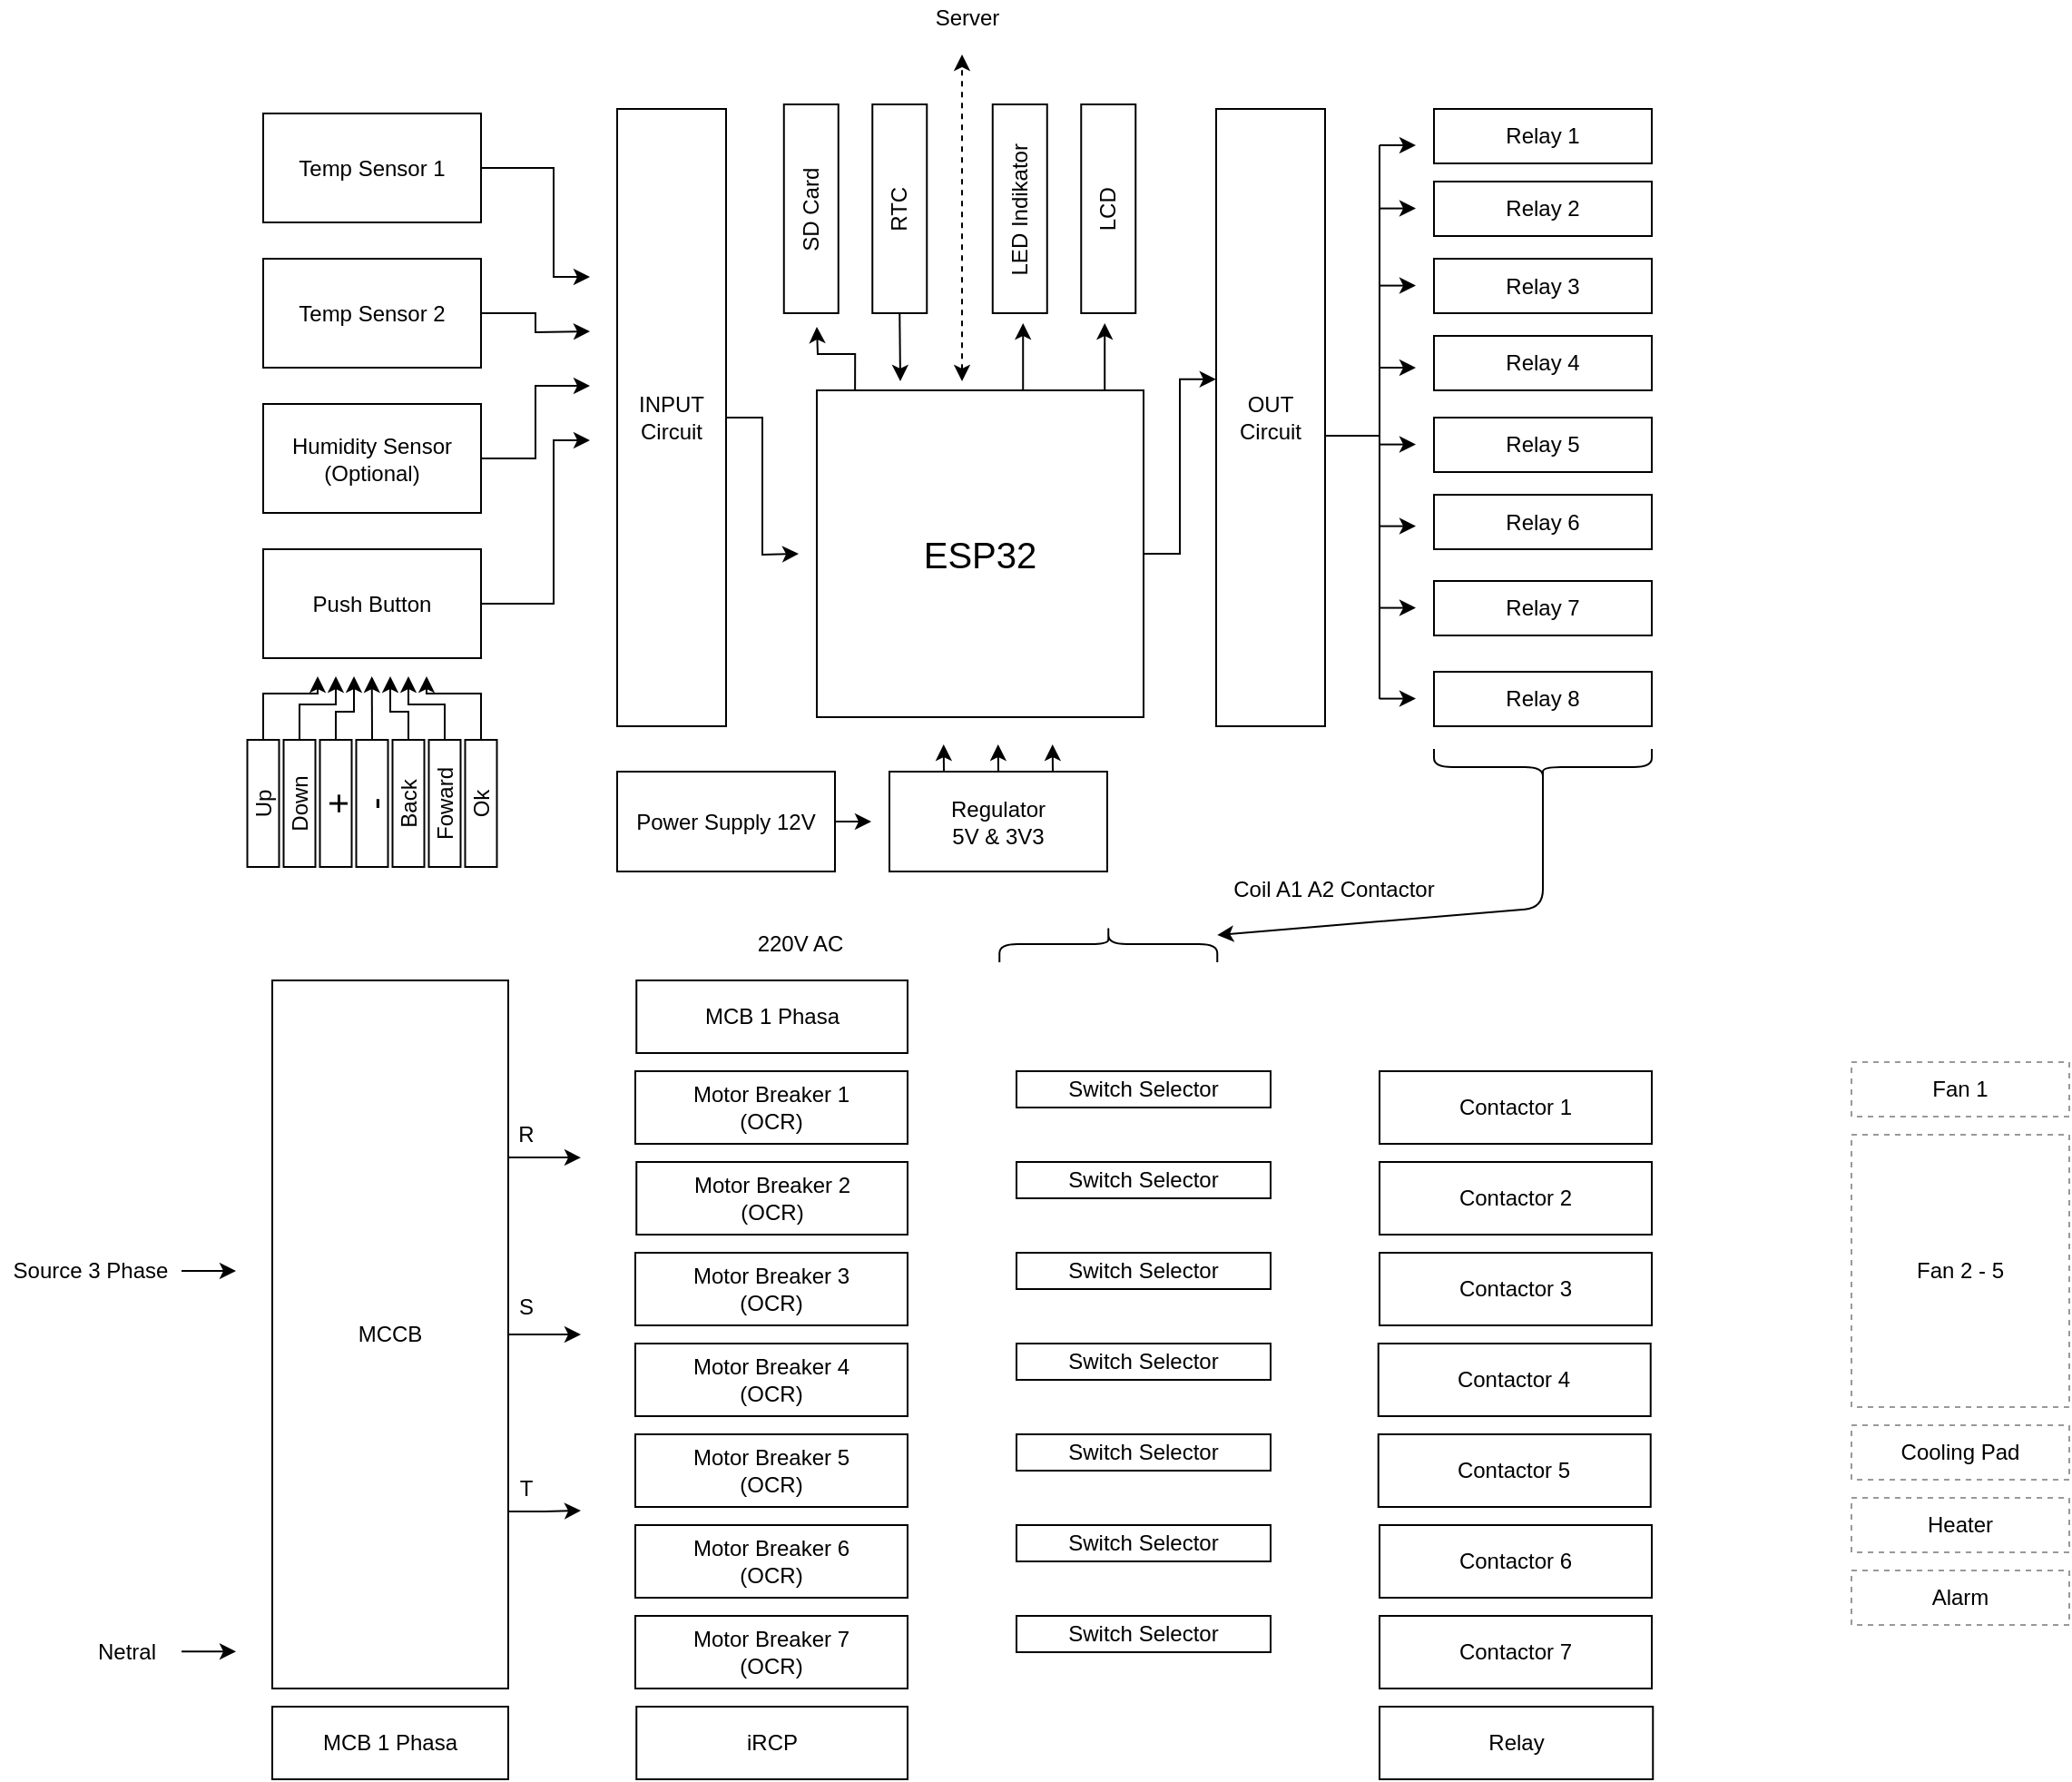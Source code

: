 <mxfile version="14.1.1" type="github">
  <diagram id="2PJkBT4ptk_el_u-jBm4" name="Page-1">
    <mxGraphModel dx="1382" dy="1563" grid="1" gridSize="10" guides="1" tooltips="1" connect="1" arrows="1" fold="1" page="1" pageScale="1" pageWidth="850" pageHeight="1100" math="0" shadow="0">
      <root>
        <mxCell id="0" />
        <mxCell id="1" parent="0" />
        <mxCell id="EQt62Dbtj5ZlUHY3P4BF-132" style="edgeStyle=orthogonalEdgeStyle;rounded=0;orthogonalLoop=1;jettySize=auto;html=1;exitX=1;exitY=0.5;exitDx=0;exitDy=0;entryX=-0.002;entryY=0.438;entryDx=0;entryDy=0;entryPerimeter=0;" parent="1" source="EQt62Dbtj5ZlUHY3P4BF-3" target="EQt62Dbtj5ZlUHY3P4BF-4" edge="1">
          <mxGeometry relative="1" as="geometry" />
        </mxCell>
        <mxCell id="EQt62Dbtj5ZlUHY3P4BF-3" value="&lt;font style=&quot;font-size: 20px&quot;&gt;ESP32&lt;/font&gt;" style="whiteSpace=wrap;html=1;aspect=fixed;" parent="1" vertex="1">
          <mxGeometry x="350" y="195" width="180" height="180" as="geometry" />
        </mxCell>
        <mxCell id="EQt62Dbtj5ZlUHY3P4BF-4" value="&lt;div&gt;OUT&lt;/div&gt;Circuit" style="rounded=0;whiteSpace=wrap;html=1;" parent="1" vertex="1">
          <mxGeometry x="570" y="40" width="60" height="340" as="geometry" />
        </mxCell>
        <mxCell id="EQt62Dbtj5ZlUHY3P4BF-5" style="edgeStyle=orthogonalEdgeStyle;rounded=0;orthogonalLoop=1;jettySize=auto;html=1;exitX=1;exitY=0.5;exitDx=0;exitDy=0;" parent="1" source="EQt62Dbtj5ZlUHY3P4BF-6" edge="1">
          <mxGeometry relative="1" as="geometry">
            <mxPoint x="340" y="285" as="targetPoint" />
          </mxGeometry>
        </mxCell>
        <mxCell id="EQt62Dbtj5ZlUHY3P4BF-6" value="&lt;div&gt;INPUT&lt;br&gt;&lt;/div&gt;Circuit" style="rounded=0;whiteSpace=wrap;html=1;" parent="1" vertex="1">
          <mxGeometry x="240" y="40" width="60" height="340" as="geometry" />
        </mxCell>
        <mxCell id="EQt62Dbtj5ZlUHY3P4BF-7" style="edgeStyle=orthogonalEdgeStyle;rounded=0;orthogonalLoop=1;jettySize=auto;html=1;exitX=1;exitY=0.5;exitDx=0;exitDy=0;" parent="1" source="EQt62Dbtj5ZlUHY3P4BF-8" edge="1">
          <mxGeometry relative="1" as="geometry">
            <mxPoint x="225" y="132.5" as="targetPoint" />
            <Array as="points">
              <mxPoint x="205" y="72.5" />
              <mxPoint x="205" y="132.5" />
            </Array>
          </mxGeometry>
        </mxCell>
        <mxCell id="EQt62Dbtj5ZlUHY3P4BF-8" value="Temp Sensor 1" style="rounded=0;whiteSpace=wrap;html=1;" parent="1" vertex="1">
          <mxGeometry x="45" y="42.5" width="120" height="60" as="geometry" />
        </mxCell>
        <mxCell id="EQt62Dbtj5ZlUHY3P4BF-9" style="edgeStyle=orthogonalEdgeStyle;rounded=0;orthogonalLoop=1;jettySize=auto;html=1;exitX=1;exitY=0.5;exitDx=0;exitDy=0;" parent="1" source="EQt62Dbtj5ZlUHY3P4BF-10" edge="1">
          <mxGeometry relative="1" as="geometry">
            <mxPoint x="225" y="162.5" as="targetPoint" />
          </mxGeometry>
        </mxCell>
        <mxCell id="EQt62Dbtj5ZlUHY3P4BF-10" value="Temp Sensor 2" style="rounded=0;whiteSpace=wrap;html=1;" parent="1" vertex="1">
          <mxGeometry x="45" y="122.5" width="120" height="60" as="geometry" />
        </mxCell>
        <mxCell id="EQt62Dbtj5ZlUHY3P4BF-11" style="edgeStyle=orthogonalEdgeStyle;rounded=0;orthogonalLoop=1;jettySize=auto;html=1;exitX=1;exitY=0.5;exitDx=0;exitDy=0;" parent="1" source="EQt62Dbtj5ZlUHY3P4BF-12" edge="1">
          <mxGeometry relative="1" as="geometry">
            <mxPoint x="225" y="192.5" as="targetPoint" />
            <Array as="points">
              <mxPoint x="195" y="232.5" />
              <mxPoint x="195" y="192.5" />
              <mxPoint x="225" y="192.5" />
            </Array>
          </mxGeometry>
        </mxCell>
        <mxCell id="EQt62Dbtj5ZlUHY3P4BF-12" value="&lt;div&gt;Humidity Sensor&lt;/div&gt;(Optional)" style="rounded=0;whiteSpace=wrap;html=1;" parent="1" vertex="1">
          <mxGeometry x="45" y="202.5" width="120" height="60" as="geometry" />
        </mxCell>
        <mxCell id="EQt62Dbtj5ZlUHY3P4BF-13" style="edgeStyle=orthogonalEdgeStyle;rounded=0;orthogonalLoop=1;jettySize=auto;html=1;exitX=1;exitY=0.5;exitDx=0;exitDy=0;" parent="1" source="EQt62Dbtj5ZlUHY3P4BF-14" edge="1">
          <mxGeometry relative="1" as="geometry">
            <mxPoint x="225" y="222.5" as="targetPoint" />
            <Array as="points">
              <mxPoint x="205" y="312.5" />
              <mxPoint x="205" y="222.5" />
              <mxPoint x="225" y="222.5" />
            </Array>
          </mxGeometry>
        </mxCell>
        <mxCell id="EQt62Dbtj5ZlUHY3P4BF-14" value="Push Button" style="rounded=0;whiteSpace=wrap;html=1;" parent="1" vertex="1">
          <mxGeometry x="45" y="282.5" width="120" height="60" as="geometry" />
        </mxCell>
        <mxCell id="EQt62Dbtj5ZlUHY3P4BF-15" style="edgeStyle=orthogonalEdgeStyle;rounded=0;orthogonalLoop=1;jettySize=auto;html=1;exitX=1;exitY=0.5;exitDx=0;exitDy=0;" parent="1" source="EQt62Dbtj5ZlUHY3P4BF-16" edge="1">
          <mxGeometry relative="1" as="geometry">
            <mxPoint x="75" y="352.5" as="targetPoint" />
            <Array as="points">
              <mxPoint x="45" y="362" />
              <mxPoint x="75" y="362" />
            </Array>
          </mxGeometry>
        </mxCell>
        <mxCell id="EQt62Dbtj5ZlUHY3P4BF-16" value="Up" style="rounded=0;whiteSpace=wrap;html=1;rotation=-90;" parent="1" vertex="1">
          <mxGeometry x="10" y="413.75" width="70" height="17.5" as="geometry" />
        </mxCell>
        <mxCell id="EQt62Dbtj5ZlUHY3P4BF-17" style="edgeStyle=orthogonalEdgeStyle;rounded=0;orthogonalLoop=1;jettySize=auto;html=1;exitX=1;exitY=0.5;exitDx=0;exitDy=0;" parent="1" source="EQt62Dbtj5ZlUHY3P4BF-18" edge="1">
          <mxGeometry relative="1" as="geometry">
            <mxPoint x="85" y="352.5" as="targetPoint" />
            <Array as="points">
              <mxPoint x="65" y="368" />
              <mxPoint x="85" y="368" />
            </Array>
          </mxGeometry>
        </mxCell>
        <mxCell id="EQt62Dbtj5ZlUHY3P4BF-18" value="Down" style="rounded=0;whiteSpace=wrap;html=1;rotation=-90;" parent="1" vertex="1">
          <mxGeometry x="30" y="413.75" width="70" height="17.5" as="geometry" />
        </mxCell>
        <mxCell id="EQt62Dbtj5ZlUHY3P4BF-19" style="edgeStyle=orthogonalEdgeStyle;rounded=0;orthogonalLoop=1;jettySize=auto;html=1;exitX=1;exitY=0.5;exitDx=0;exitDy=0;" parent="1" source="EQt62Dbtj5ZlUHY3P4BF-20" edge="1">
          <mxGeometry relative="1" as="geometry">
            <mxPoint x="95" y="352.5" as="targetPoint" />
            <Array as="points">
              <mxPoint x="85" y="372" />
              <mxPoint x="95" y="372" />
            </Array>
          </mxGeometry>
        </mxCell>
        <mxCell id="EQt62Dbtj5ZlUHY3P4BF-20" value="&lt;font style=&quot;font-size: 20px&quot;&gt;+&lt;/font&gt;" style="rounded=0;whiteSpace=wrap;html=1;rotation=-90;" parent="1" vertex="1">
          <mxGeometry x="50" y="413.75" width="70" height="17.5" as="geometry" />
        </mxCell>
        <mxCell id="EQt62Dbtj5ZlUHY3P4BF-21" style="edgeStyle=orthogonalEdgeStyle;rounded=0;orthogonalLoop=1;jettySize=auto;html=1;exitX=1;exitY=0.5;exitDx=0;exitDy=0;" parent="1" source="EQt62Dbtj5ZlUHY3P4BF-22" edge="1">
          <mxGeometry relative="1" as="geometry">
            <mxPoint x="104.857" y="352.5" as="targetPoint" />
          </mxGeometry>
        </mxCell>
        <mxCell id="EQt62Dbtj5ZlUHY3P4BF-22" value="&lt;font style=&quot;font-size: 20px&quot;&gt;-&lt;/font&gt;" style="rounded=0;whiteSpace=wrap;html=1;rotation=-90;" parent="1" vertex="1">
          <mxGeometry x="70" y="413.75" width="70" height="17.5" as="geometry" />
        </mxCell>
        <mxCell id="EQt62Dbtj5ZlUHY3P4BF-23" style="edgeStyle=orthogonalEdgeStyle;rounded=0;orthogonalLoop=1;jettySize=auto;html=1;exitX=1;exitY=0.5;exitDx=0;exitDy=0;" parent="1" source="EQt62Dbtj5ZlUHY3P4BF-24" edge="1">
          <mxGeometry relative="1" as="geometry">
            <mxPoint x="115" y="352.5" as="targetPoint" />
            <Array as="points">
              <mxPoint x="125" y="372" />
              <mxPoint x="115" y="372" />
            </Array>
          </mxGeometry>
        </mxCell>
        <mxCell id="EQt62Dbtj5ZlUHY3P4BF-24" value="Back" style="rounded=0;whiteSpace=wrap;html=1;rotation=-90;" parent="1" vertex="1">
          <mxGeometry x="90" y="413.75" width="70" height="17.5" as="geometry" />
        </mxCell>
        <mxCell id="EQt62Dbtj5ZlUHY3P4BF-25" style="edgeStyle=orthogonalEdgeStyle;rounded=0;orthogonalLoop=1;jettySize=auto;html=1;exitX=1;exitY=0.5;exitDx=0;exitDy=0;" parent="1" source="EQt62Dbtj5ZlUHY3P4BF-26" edge="1">
          <mxGeometry relative="1" as="geometry">
            <mxPoint x="125" y="352.5" as="targetPoint" />
            <Array as="points">
              <mxPoint x="145" y="368" />
              <mxPoint x="125" y="368" />
            </Array>
          </mxGeometry>
        </mxCell>
        <mxCell id="EQt62Dbtj5ZlUHY3P4BF-26" value="Foward" style="rounded=0;whiteSpace=wrap;html=1;rotation=-90;" parent="1" vertex="1">
          <mxGeometry x="110" y="413.75" width="70" height="17.5" as="geometry" />
        </mxCell>
        <mxCell id="KyVM4W5usUBt5mMvMi2F-4" style="edgeStyle=orthogonalEdgeStyle;rounded=0;orthogonalLoop=1;jettySize=auto;html=1;exitX=0.25;exitY=0;exitDx=0;exitDy=0;" edge="1" parent="1" source="EQt62Dbtj5ZlUHY3P4BF-30">
          <mxGeometry relative="1" as="geometry">
            <mxPoint x="419.857" y="390" as="targetPoint" />
          </mxGeometry>
        </mxCell>
        <mxCell id="KyVM4W5usUBt5mMvMi2F-5" style="edgeStyle=orthogonalEdgeStyle;rounded=0;orthogonalLoop=1;jettySize=auto;html=1;exitX=0.5;exitY=0;exitDx=0;exitDy=0;" edge="1" parent="1" source="EQt62Dbtj5ZlUHY3P4BF-30">
          <mxGeometry relative="1" as="geometry">
            <mxPoint x="449.857" y="390" as="targetPoint" />
          </mxGeometry>
        </mxCell>
        <mxCell id="KyVM4W5usUBt5mMvMi2F-6" style="edgeStyle=orthogonalEdgeStyle;rounded=0;orthogonalLoop=1;jettySize=auto;html=1;exitX=0.75;exitY=0;exitDx=0;exitDy=0;" edge="1" parent="1" source="EQt62Dbtj5ZlUHY3P4BF-30">
          <mxGeometry relative="1" as="geometry">
            <mxPoint x="479.857" y="390" as="targetPoint" />
          </mxGeometry>
        </mxCell>
        <mxCell id="EQt62Dbtj5ZlUHY3P4BF-30" value="&lt;div&gt;Regulator&lt;/div&gt;&lt;div&gt;5V &amp;amp; 3V3&lt;br&gt;&lt;/div&gt;" style="rounded=0;whiteSpace=wrap;html=1;" parent="1" vertex="1">
          <mxGeometry x="390" y="405" width="120" height="55" as="geometry" />
        </mxCell>
        <mxCell id="KyVM4W5usUBt5mMvMi2F-3" style="edgeStyle=orthogonalEdgeStyle;rounded=0;orthogonalLoop=1;jettySize=auto;html=1;exitX=1;exitY=0.5;exitDx=0;exitDy=0;" edge="1" parent="1" source="EQt62Dbtj5ZlUHY3P4BF-32">
          <mxGeometry relative="1" as="geometry">
            <mxPoint x="380" y="432.571" as="targetPoint" />
          </mxGeometry>
        </mxCell>
        <mxCell id="EQt62Dbtj5ZlUHY3P4BF-32" value="Power Supply 12V" style="rounded=0;whiteSpace=wrap;html=1;" parent="1" vertex="1">
          <mxGeometry x="240" y="405" width="120" height="55" as="geometry" />
        </mxCell>
        <mxCell id="EQt62Dbtj5ZlUHY3P4BF-34" value="Relay 1" style="rounded=0;whiteSpace=wrap;html=1;" parent="1" vertex="1">
          <mxGeometry x="690" y="40" width="120" height="30" as="geometry" />
        </mxCell>
        <mxCell id="EQt62Dbtj5ZlUHY3P4BF-36" value="Relay 2" style="rounded=0;whiteSpace=wrap;html=1;" parent="1" vertex="1">
          <mxGeometry x="690" y="80" width="120" height="30" as="geometry" />
        </mxCell>
        <mxCell id="EQt62Dbtj5ZlUHY3P4BF-38" value="Relay 3" style="rounded=0;whiteSpace=wrap;html=1;" parent="1" vertex="1">
          <mxGeometry x="690" y="122.5" width="120" height="30" as="geometry" />
        </mxCell>
        <mxCell id="EQt62Dbtj5ZlUHY3P4BF-40" value="Relay 4" style="rounded=0;whiteSpace=wrap;html=1;" parent="1" vertex="1">
          <mxGeometry x="690" y="165" width="120" height="30" as="geometry" />
        </mxCell>
        <mxCell id="EQt62Dbtj5ZlUHY3P4BF-42" value="Relay 5" style="rounded=0;whiteSpace=wrap;html=1;" parent="1" vertex="1">
          <mxGeometry x="690" y="210" width="120" height="30" as="geometry" />
        </mxCell>
        <mxCell id="EQt62Dbtj5ZlUHY3P4BF-44" value="Relay 6" style="rounded=0;whiteSpace=wrap;html=1;" parent="1" vertex="1">
          <mxGeometry x="690" y="252.5" width="120" height="30" as="geometry" />
        </mxCell>
        <mxCell id="EQt62Dbtj5ZlUHY3P4BF-46" value="Relay 7" style="rounded=0;whiteSpace=wrap;html=1;" parent="1" vertex="1">
          <mxGeometry x="690" y="300" width="120" height="30" as="geometry" />
        </mxCell>
        <mxCell id="EQt62Dbtj5ZlUHY3P4BF-48" value="Relay 8" style="rounded=0;whiteSpace=wrap;html=1;" parent="1" vertex="1">
          <mxGeometry x="690" y="350" width="120" height="30" as="geometry" />
        </mxCell>
        <mxCell id="EQt62Dbtj5ZlUHY3P4BF-51" value="&lt;div&gt;Fan 2 - 5&lt;br&gt;&lt;/div&gt;" style="rounded=0;whiteSpace=wrap;html=1;dashed=1;opacity=40;" parent="1" vertex="1">
          <mxGeometry x="920" y="605" width="120" height="150" as="geometry" />
        </mxCell>
        <mxCell id="EQt62Dbtj5ZlUHY3P4BF-52" value="Cooling Pad" style="rounded=0;whiteSpace=wrap;html=1;dashed=1;opacity=40;" parent="1" vertex="1">
          <mxGeometry x="920" y="765" width="120" height="30" as="geometry" />
        </mxCell>
        <mxCell id="EQt62Dbtj5ZlUHY3P4BF-53" value="Heater" style="rounded=0;whiteSpace=wrap;html=1;dashed=1;opacity=40;" parent="1" vertex="1">
          <mxGeometry x="920" y="805" width="120" height="30" as="geometry" />
        </mxCell>
        <mxCell id="EQt62Dbtj5ZlUHY3P4BF-54" value="Alarm" style="rounded=0;whiteSpace=wrap;html=1;dashed=1;opacity=40;" parent="1" vertex="1">
          <mxGeometry x="920" y="845" width="120" height="30" as="geometry" />
        </mxCell>
        <mxCell id="EQt62Dbtj5ZlUHY3P4BF-56" style="edgeStyle=orthogonalEdgeStyle;rounded=0;orthogonalLoop=1;jettySize=auto;html=1;exitX=1;exitY=0.5;exitDx=0;exitDy=0;" parent="1" source="EQt62Dbtj5ZlUHY3P4BF-57" edge="1">
          <mxGeometry relative="1" as="geometry">
            <mxPoint x="135" y="352.5" as="targetPoint" />
            <Array as="points">
              <mxPoint x="165" y="362" />
              <mxPoint x="135" y="362" />
            </Array>
          </mxGeometry>
        </mxCell>
        <mxCell id="EQt62Dbtj5ZlUHY3P4BF-57" value="Ok" style="rounded=0;whiteSpace=wrap;html=1;rotation=-90;" parent="1" vertex="1">
          <mxGeometry x="130" y="413.75" width="70" height="17.5" as="geometry" />
        </mxCell>
        <mxCell id="EQt62Dbtj5ZlUHY3P4BF-58" value="LCD" style="rounded=0;whiteSpace=wrap;html=1;rotation=-90;" parent="1" vertex="1">
          <mxGeometry x="453.13" y="80" width="115" height="30" as="geometry" />
        </mxCell>
        <mxCell id="EQt62Dbtj5ZlUHY3P4BF-59" value="LED Indikator" style="rounded=0;whiteSpace=wrap;html=1;rotation=-90;" parent="1" vertex="1">
          <mxGeometry x="404.38" y="80" width="115" height="30" as="geometry" />
        </mxCell>
        <mxCell id="EQt62Dbtj5ZlUHY3P4BF-61" style="edgeStyle=orthogonalEdgeStyle;rounded=0;orthogonalLoop=1;jettySize=auto;html=1;exitX=0;exitY=0.5;exitDx=0;exitDy=0;" parent="1" source="EQt62Dbtj5ZlUHY3P4BF-62" edge="1">
          <mxGeometry relative="1" as="geometry">
            <mxPoint x="396" y="190" as="targetPoint" />
          </mxGeometry>
        </mxCell>
        <mxCell id="EQt62Dbtj5ZlUHY3P4BF-62" value="RTC" style="rounded=0;whiteSpace=wrap;html=1;rotation=-90;" parent="1" vertex="1">
          <mxGeometry x="338.13" y="80" width="115" height="30" as="geometry" />
        </mxCell>
        <mxCell id="EQt62Dbtj5ZlUHY3P4BF-63" value="" style="endArrow=classic;startArrow=classic;html=1;dashed=1;" parent="1" edge="1">
          <mxGeometry width="50" height="50" relative="1" as="geometry">
            <mxPoint x="430" y="190" as="sourcePoint" />
            <mxPoint x="430" y="10" as="targetPoint" />
          </mxGeometry>
        </mxCell>
        <mxCell id="EQt62Dbtj5ZlUHY3P4BF-64" value="" style="endArrow=classic;html=1;" parent="1" edge="1">
          <mxGeometry width="50" height="50" relative="1" as="geometry">
            <mxPoint x="463.61" y="195" as="sourcePoint" />
            <mxPoint x="463.61" y="158" as="targetPoint" />
          </mxGeometry>
        </mxCell>
        <mxCell id="EQt62Dbtj5ZlUHY3P4BF-65" value="" style="endArrow=classic;html=1;" parent="1" edge="1">
          <mxGeometry width="50" height="50" relative="1" as="geometry">
            <mxPoint x="508.61" y="195" as="sourcePoint" />
            <mxPoint x="508.61" y="158" as="targetPoint" />
          </mxGeometry>
        </mxCell>
        <mxCell id="EQt62Dbtj5ZlUHY3P4BF-66" value="Fan 1" style="rounded=0;whiteSpace=wrap;html=1;dashed=1;opacity=40;" parent="1" vertex="1">
          <mxGeometry x="920" y="565" width="120" height="30" as="geometry" />
        </mxCell>
        <mxCell id="EQt62Dbtj5ZlUHY3P4BF-67" value="" style="endArrow=classic;html=1;" parent="1" edge="1">
          <mxGeometry width="50" height="50" relative="1" as="geometry">
            <mxPoint x="660" y="60.0" as="sourcePoint" />
            <mxPoint x="680" y="60.0" as="targetPoint" />
          </mxGeometry>
        </mxCell>
        <mxCell id="EQt62Dbtj5ZlUHY3P4BF-68" value="" style="endArrow=classic;html=1;" parent="1" edge="1">
          <mxGeometry width="50" height="50" relative="1" as="geometry">
            <mxPoint x="660" y="94.8" as="sourcePoint" />
            <mxPoint x="680" y="94.8" as="targetPoint" />
          </mxGeometry>
        </mxCell>
        <mxCell id="EQt62Dbtj5ZlUHY3P4BF-69" value="" style="endArrow=classic;html=1;" parent="1" edge="1">
          <mxGeometry width="50" height="50" relative="1" as="geometry">
            <mxPoint x="660" y="137.3" as="sourcePoint" />
            <mxPoint x="680" y="137.3" as="targetPoint" />
          </mxGeometry>
        </mxCell>
        <mxCell id="EQt62Dbtj5ZlUHY3P4BF-70" value="" style="endArrow=classic;html=1;" parent="1" edge="1">
          <mxGeometry width="50" height="50" relative="1" as="geometry">
            <mxPoint x="660" y="182.5" as="sourcePoint" />
            <mxPoint x="680" y="182.5" as="targetPoint" />
          </mxGeometry>
        </mxCell>
        <mxCell id="EQt62Dbtj5ZlUHY3P4BF-71" value="" style="endArrow=classic;html=1;" parent="1" edge="1">
          <mxGeometry width="50" height="50" relative="1" as="geometry">
            <mxPoint x="660" y="224.8" as="sourcePoint" />
            <mxPoint x="680" y="224.8" as="targetPoint" />
          </mxGeometry>
        </mxCell>
        <mxCell id="EQt62Dbtj5ZlUHY3P4BF-72" value="" style="endArrow=classic;html=1;" parent="1" edge="1">
          <mxGeometry width="50" height="50" relative="1" as="geometry">
            <mxPoint x="660" y="269.8" as="sourcePoint" />
            <mxPoint x="680" y="269.8" as="targetPoint" />
          </mxGeometry>
        </mxCell>
        <mxCell id="EQt62Dbtj5ZlUHY3P4BF-73" value="" style="endArrow=classic;html=1;" parent="1" edge="1">
          <mxGeometry width="50" height="50" relative="1" as="geometry">
            <mxPoint x="660" y="314.8" as="sourcePoint" />
            <mxPoint x="680" y="314.8" as="targetPoint" />
          </mxGeometry>
        </mxCell>
        <mxCell id="EQt62Dbtj5ZlUHY3P4BF-74" value="" style="endArrow=classic;html=1;" parent="1" edge="1">
          <mxGeometry width="50" height="50" relative="1" as="geometry">
            <mxPoint x="660" y="364.8" as="sourcePoint" />
            <mxPoint x="680" y="364.8" as="targetPoint" />
          </mxGeometry>
        </mxCell>
        <mxCell id="EQt62Dbtj5ZlUHY3P4BF-76" value="" style="endArrow=none;html=1;" parent="1" edge="1">
          <mxGeometry width="50" height="50" relative="1" as="geometry">
            <mxPoint x="660" y="365" as="sourcePoint" />
            <mxPoint x="660" y="60" as="targetPoint" />
          </mxGeometry>
        </mxCell>
        <mxCell id="EQt62Dbtj5ZlUHY3P4BF-77" value="" style="endArrow=none;html=1;" parent="1" edge="1">
          <mxGeometry width="50" height="50" relative="1" as="geometry">
            <mxPoint x="630" y="220" as="sourcePoint" />
            <mxPoint x="660" y="220" as="targetPoint" />
          </mxGeometry>
        </mxCell>
        <mxCell id="EQt62Dbtj5ZlUHY3P4BF-94" value="SD Card" style="rounded=0;whiteSpace=wrap;html=1;rotation=-90;" parent="1" vertex="1">
          <mxGeometry x="289.38" y="80" width="115" height="30" as="geometry" />
        </mxCell>
        <mxCell id="EQt62Dbtj5ZlUHY3P4BF-96" style="edgeStyle=orthogonalEdgeStyle;rounded=0;orthogonalLoop=1;jettySize=auto;html=1;exitX=0.5;exitY=1;exitDx=0;exitDy=0;" parent="1" source="EQt62Dbtj5ZlUHY3P4BF-30" target="EQt62Dbtj5ZlUHY3P4BF-30" edge="1">
          <mxGeometry relative="1" as="geometry" />
        </mxCell>
        <mxCell id="EQt62Dbtj5ZlUHY3P4BF-101" value="&lt;div&gt;Motor Breaker 1&lt;br&gt;&lt;/div&gt;&lt;div&gt;(OCR)&lt;br&gt;&lt;/div&gt;" style="rounded=0;whiteSpace=wrap;html=1;strokeWidth=1;fillColor=none;" parent="1" vertex="1">
          <mxGeometry x="250" y="570" width="150" height="40" as="geometry" />
        </mxCell>
        <mxCell id="EQt62Dbtj5ZlUHY3P4BF-119" style="edgeStyle=orthogonalEdgeStyle;rounded=0;orthogonalLoop=1;jettySize=auto;html=1;exitX=1;exitY=0.75;exitDx=0;exitDy=0;" parent="1" source="EQt62Dbtj5ZlUHY3P4BF-104" edge="1">
          <mxGeometry relative="1" as="geometry">
            <mxPoint x="220" y="812" as="targetPoint" />
            <Array as="points">
              <mxPoint x="200" y="812" />
              <mxPoint x="220" y="812" />
            </Array>
          </mxGeometry>
        </mxCell>
        <mxCell id="KyVM4W5usUBt5mMvMi2F-42" style="edgeStyle=orthogonalEdgeStyle;rounded=0;orthogonalLoop=1;jettySize=auto;html=1;exitX=1;exitY=0.5;exitDx=0;exitDy=0;" edge="1" parent="1" source="EQt62Dbtj5ZlUHY3P4BF-104">
          <mxGeometry relative="1" as="geometry">
            <mxPoint x="220" y="715" as="targetPoint" />
            <Array as="points">
              <mxPoint x="220" y="715" />
            </Array>
          </mxGeometry>
        </mxCell>
        <mxCell id="KyVM4W5usUBt5mMvMi2F-43" style="edgeStyle=orthogonalEdgeStyle;rounded=0;orthogonalLoop=1;jettySize=auto;html=1;exitX=1;exitY=0.25;exitDx=0;exitDy=0;" edge="1" parent="1" source="EQt62Dbtj5ZlUHY3P4BF-104">
          <mxGeometry relative="1" as="geometry">
            <mxPoint x="220" y="617.563" as="targetPoint" />
          </mxGeometry>
        </mxCell>
        <mxCell id="EQt62Dbtj5ZlUHY3P4BF-104" value="MCCB" style="rounded=0;whiteSpace=wrap;html=1;strokeWidth=1;fillColor=none;" parent="1" vertex="1">
          <mxGeometry x="50" y="520" width="130" height="390" as="geometry" />
        </mxCell>
        <mxCell id="EQt62Dbtj5ZlUHY3P4BF-120" value="R" style="text;html=1;strokeColor=none;fillColor=none;align=center;verticalAlign=middle;whiteSpace=wrap;rounded=0;" parent="1" vertex="1">
          <mxGeometry x="170" y="595" width="40" height="20" as="geometry" />
        </mxCell>
        <mxCell id="EQt62Dbtj5ZlUHY3P4BF-122" value="S" style="text;html=1;strokeColor=none;fillColor=none;align=center;verticalAlign=middle;whiteSpace=wrap;rounded=0;" parent="1" vertex="1">
          <mxGeometry x="170" y="690" width="40" height="20" as="geometry" />
        </mxCell>
        <mxCell id="EQt62Dbtj5ZlUHY3P4BF-123" value="T" style="text;html=1;strokeColor=none;fillColor=none;align=center;verticalAlign=middle;whiteSpace=wrap;rounded=0;" parent="1" vertex="1">
          <mxGeometry x="170" y="790" width="40" height="20" as="geometry" />
        </mxCell>
        <mxCell id="EQt62Dbtj5ZlUHY3P4BF-124" value="&lt;div&gt;Contactor 1&lt;br&gt;&lt;/div&gt;" style="rounded=0;whiteSpace=wrap;html=1;strokeWidth=1;fillColor=none;" parent="1" vertex="1">
          <mxGeometry x="660" y="570" width="150" height="40" as="geometry" />
        </mxCell>
        <mxCell id="EQt62Dbtj5ZlUHY3P4BF-125" value="&lt;div&gt;Contactor 2&lt;br&gt;&lt;/div&gt;" style="rounded=0;whiteSpace=wrap;html=1;strokeWidth=1;fillColor=none;" parent="1" vertex="1">
          <mxGeometry x="660" y="620" width="150" height="40" as="geometry" />
        </mxCell>
        <mxCell id="EQt62Dbtj5ZlUHY3P4BF-126" value="&lt;div&gt;Contactor 3&lt;br&gt;&lt;/div&gt;" style="rounded=0;whiteSpace=wrap;html=1;strokeWidth=1;fillColor=none;" parent="1" vertex="1">
          <mxGeometry x="660" y="670" width="150" height="40" as="geometry" />
        </mxCell>
        <mxCell id="EQt62Dbtj5ZlUHY3P4BF-127" value="&lt;div&gt;Contactor 4&lt;br&gt;&lt;/div&gt;" style="rounded=0;whiteSpace=wrap;html=1;strokeWidth=1;fillColor=none;" parent="1" vertex="1">
          <mxGeometry x="659.37" y="720" width="150" height="40" as="geometry" />
        </mxCell>
        <mxCell id="EQt62Dbtj5ZlUHY3P4BF-128" value="&lt;div&gt;Contactor 5&lt;br&gt;&lt;/div&gt;" style="rounded=0;whiteSpace=wrap;html=1;strokeWidth=1;fillColor=none;" parent="1" vertex="1">
          <mxGeometry x="659.37" y="770" width="150" height="40" as="geometry" />
        </mxCell>
        <mxCell id="EQt62Dbtj5ZlUHY3P4BF-129" value="&lt;div&gt;Contactor 6&lt;br&gt;&lt;/div&gt;" style="rounded=0;whiteSpace=wrap;html=1;strokeWidth=1;fillColor=none;" parent="1" vertex="1">
          <mxGeometry x="660" y="820" width="150" height="40" as="geometry" />
        </mxCell>
        <mxCell id="EQt62Dbtj5ZlUHY3P4BF-130" value="&lt;div&gt;Contactor 7&lt;br&gt;&lt;/div&gt;" style="rounded=0;whiteSpace=wrap;html=1;strokeWidth=1;fillColor=none;" parent="1" vertex="1">
          <mxGeometry x="660" y="870" width="150" height="40" as="geometry" />
        </mxCell>
        <mxCell id="EQt62Dbtj5ZlUHY3P4BF-133" value="MCB 1 Phasa" style="rounded=0;whiteSpace=wrap;html=1;strokeWidth=1;fillColor=none;" parent="1" vertex="1">
          <mxGeometry x="50" y="920" width="130" height="40" as="geometry" />
        </mxCell>
        <mxCell id="EQt62Dbtj5ZlUHY3P4BF-134" value="iRCP" style="rounded=0;whiteSpace=wrap;html=1;strokeWidth=1;fillColor=none;" parent="1" vertex="1">
          <mxGeometry x="250.63" y="920" width="149.37" height="40" as="geometry" />
        </mxCell>
        <mxCell id="EQt62Dbtj5ZlUHY3P4BF-139" value="Relay" style="rounded=0;whiteSpace=wrap;html=1;strokeWidth=1;fillColor=none;" parent="1" vertex="1">
          <mxGeometry x="660" y="920" width="150.63" height="40" as="geometry" />
        </mxCell>
        <mxCell id="EQt62Dbtj5ZlUHY3P4BF-163" value="" style="endArrow=classic;html=1;" parent="1" edge="1">
          <mxGeometry width="50" height="50" relative="1" as="geometry">
            <mxPoint y="680" as="sourcePoint" />
            <mxPoint x="30" y="680" as="targetPoint" />
          </mxGeometry>
        </mxCell>
        <mxCell id="EQt62Dbtj5ZlUHY3P4BF-164" value="" style="endArrow=classic;html=1;" parent="1" edge="1">
          <mxGeometry width="50" height="50" relative="1" as="geometry">
            <mxPoint y="889.66" as="sourcePoint" />
            <mxPoint x="30" y="889.66" as="targetPoint" />
          </mxGeometry>
        </mxCell>
        <mxCell id="EQt62Dbtj5ZlUHY3P4BF-165" value="Source 3 Phase" style="text;html=1;strokeColor=none;fillColor=none;align=center;verticalAlign=middle;whiteSpace=wrap;rounded=0;" parent="1" vertex="1">
          <mxGeometry x="-100" y="670" width="100" height="20" as="geometry" />
        </mxCell>
        <mxCell id="EQt62Dbtj5ZlUHY3P4BF-166" value="Netral" style="text;html=1;strokeColor=none;fillColor=none;align=center;verticalAlign=middle;whiteSpace=wrap;rounded=0;" parent="1" vertex="1">
          <mxGeometry x="-60" y="880" width="60" height="20" as="geometry" />
        </mxCell>
        <mxCell id="EQt62Dbtj5ZlUHY3P4BF-168" value="MCB 1 Phasa" style="rounded=0;whiteSpace=wrap;html=1;strokeWidth=1;fillColor=none;" parent="1" vertex="1">
          <mxGeometry x="250.63" y="520" width="149.37" height="40" as="geometry" />
        </mxCell>
        <mxCell id="KyVM4W5usUBt5mMvMi2F-11" value="" style="shape=curlyBracket;whiteSpace=wrap;html=1;rounded=1;rotation=-90;" vertex="1" parent="1">
          <mxGeometry x="740" y="342.5" width="20" height="120" as="geometry" />
        </mxCell>
        <mxCell id="KyVM4W5usUBt5mMvMi2F-12" value="" style="shape=curlyBracket;whiteSpace=wrap;html=1;rounded=1;rotation=90;" vertex="1" parent="1">
          <mxGeometry x="500.63" y="440" width="20" height="120" as="geometry" />
        </mxCell>
        <mxCell id="KyVM4W5usUBt5mMvMi2F-14" value="" style="edgeStyle=elbowEdgeStyle;elbow=vertical;endArrow=classic;html=1;exitX=0.1;exitY=0.5;exitDx=0;exitDy=0;exitPerimeter=0;" edge="1" parent="1" source="KyVM4W5usUBt5mMvMi2F-11" target="KyVM4W5usUBt5mMvMi2F-12">
          <mxGeometry width="50" height="50" relative="1" as="geometry">
            <mxPoint x="650" y="540" as="sourcePoint" />
            <mxPoint x="700" y="490" as="targetPoint" />
            <Array as="points">
              <mxPoint x="600" y="480" />
            </Array>
          </mxGeometry>
        </mxCell>
        <mxCell id="KyVM4W5usUBt5mMvMi2F-16" value="Coil A1 A2 Contactor" style="text;html=1;strokeColor=none;fillColor=none;align=center;verticalAlign=middle;whiteSpace=wrap;rounded=0;" vertex="1" parent="1">
          <mxGeometry x="545" y="460" width="180" height="20" as="geometry" />
        </mxCell>
        <mxCell id="KyVM4W5usUBt5mMvMi2F-17" style="edgeStyle=orthogonalEdgeStyle;rounded=0;orthogonalLoop=1;jettySize=auto;html=1;exitX=0.117;exitY=0.002;exitDx=0;exitDy=0;exitPerimeter=0;" edge="1" parent="1" source="EQt62Dbtj5ZlUHY3P4BF-3">
          <mxGeometry relative="1" as="geometry">
            <mxPoint x="350" y="160" as="targetPoint" />
            <mxPoint x="310" y="172.5" as="sourcePoint" />
          </mxGeometry>
        </mxCell>
        <mxCell id="KyVM4W5usUBt5mMvMi2F-20" value="220V AC" style="text;html=1;strokeColor=none;fillColor=none;align=center;verticalAlign=middle;whiteSpace=wrap;rounded=0;dashed=1;opacity=40;" vertex="1" parent="1">
          <mxGeometry x="310.63" y="490" width="60" height="20" as="geometry" />
        </mxCell>
        <mxCell id="KyVM4W5usUBt5mMvMi2F-21" value="Server" style="text;html=1;strokeColor=none;fillColor=none;align=center;verticalAlign=middle;whiteSpace=wrap;rounded=0;dashed=1;opacity=40;" vertex="1" parent="1">
          <mxGeometry x="413.13" y="-20" width="40" height="20" as="geometry" />
        </mxCell>
        <mxCell id="KyVM4W5usUBt5mMvMi2F-25" value="Switch Selector" style="rounded=0;whiteSpace=wrap;html=1;fillColor=none;" vertex="1" parent="1">
          <mxGeometry x="460" y="570" width="140" height="20" as="geometry" />
        </mxCell>
        <mxCell id="KyVM4W5usUBt5mMvMi2F-28" value="&lt;div&gt;Motor Breaker 2&lt;br&gt;&lt;/div&gt;&lt;div&gt;(OCR)&lt;br&gt;&lt;/div&gt;" style="rounded=0;whiteSpace=wrap;html=1;strokeWidth=1;fillColor=none;" vertex="1" parent="1">
          <mxGeometry x="250.63" y="620" width="149.37" height="40" as="geometry" />
        </mxCell>
        <mxCell id="KyVM4W5usUBt5mMvMi2F-29" value="&lt;div&gt;Motor Breaker 3&lt;br&gt;&lt;/div&gt;&lt;div&gt;(OCR)&lt;br&gt;&lt;/div&gt;" style="rounded=0;whiteSpace=wrap;html=1;strokeWidth=1;fillColor=none;" vertex="1" parent="1">
          <mxGeometry x="250" y="670" width="150" height="40" as="geometry" />
        </mxCell>
        <mxCell id="KyVM4W5usUBt5mMvMi2F-30" value="&lt;div&gt;Motor Breaker 4&lt;br&gt;&lt;/div&gt;&lt;div&gt;(OCR)&lt;br&gt;&lt;/div&gt;" style="rounded=0;whiteSpace=wrap;html=1;strokeWidth=1;fillColor=none;" vertex="1" parent="1">
          <mxGeometry x="250" y="720" width="150" height="40" as="geometry" />
        </mxCell>
        <mxCell id="KyVM4W5usUBt5mMvMi2F-31" value="&lt;div&gt;Motor Breaker 5&lt;br&gt;&lt;/div&gt;&lt;div&gt;(OCR)&lt;br&gt;&lt;/div&gt;" style="rounded=0;whiteSpace=wrap;html=1;strokeWidth=1;fillColor=none;" vertex="1" parent="1">
          <mxGeometry x="250" y="770" width="150" height="40" as="geometry" />
        </mxCell>
        <mxCell id="KyVM4W5usUBt5mMvMi2F-32" value="&lt;div&gt;Motor Breaker 6&lt;br&gt;&lt;/div&gt;&lt;div&gt;(OCR)&lt;br&gt;&lt;/div&gt;" style="rounded=0;whiteSpace=wrap;html=1;strokeWidth=1;fillColor=none;" vertex="1" parent="1">
          <mxGeometry x="250" y="820" width="150" height="40" as="geometry" />
        </mxCell>
        <mxCell id="KyVM4W5usUBt5mMvMi2F-33" value="&lt;div&gt;Motor Breaker 7&lt;br&gt;&lt;/div&gt;&lt;div&gt;(OCR)&lt;br&gt;&lt;/div&gt;" style="rounded=0;whiteSpace=wrap;html=1;strokeWidth=1;fillColor=none;" vertex="1" parent="1">
          <mxGeometry x="250" y="870" width="150" height="40" as="geometry" />
        </mxCell>
        <mxCell id="KyVM4W5usUBt5mMvMi2F-36" value="Switch Selector" style="rounded=0;whiteSpace=wrap;html=1;fillColor=none;" vertex="1" parent="1">
          <mxGeometry x="460" y="620" width="140" height="20" as="geometry" />
        </mxCell>
        <mxCell id="KyVM4W5usUBt5mMvMi2F-37" value="Switch Selector" style="rounded=0;whiteSpace=wrap;html=1;fillColor=none;" vertex="1" parent="1">
          <mxGeometry x="460" y="670" width="140" height="20" as="geometry" />
        </mxCell>
        <mxCell id="KyVM4W5usUBt5mMvMi2F-38" value="Switch Selector" style="rounded=0;whiteSpace=wrap;html=1;fillColor=none;" vertex="1" parent="1">
          <mxGeometry x="460" y="720" width="140" height="20" as="geometry" />
        </mxCell>
        <mxCell id="KyVM4W5usUBt5mMvMi2F-39" value="Switch Selector" style="rounded=0;whiteSpace=wrap;html=1;fillColor=none;" vertex="1" parent="1">
          <mxGeometry x="460" y="770" width="140" height="20" as="geometry" />
        </mxCell>
        <mxCell id="KyVM4W5usUBt5mMvMi2F-40" value="Switch Selector" style="rounded=0;whiteSpace=wrap;html=1;fillColor=none;" vertex="1" parent="1">
          <mxGeometry x="460" y="820" width="140" height="20" as="geometry" />
        </mxCell>
        <mxCell id="KyVM4W5usUBt5mMvMi2F-41" value="Switch Selector" style="rounded=0;whiteSpace=wrap;html=1;fillColor=none;" vertex="1" parent="1">
          <mxGeometry x="460" y="870" width="140" height="20" as="geometry" />
        </mxCell>
      </root>
    </mxGraphModel>
  </diagram>
</mxfile>
